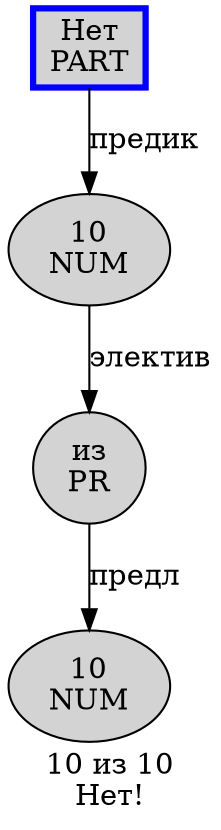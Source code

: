 digraph SENTENCE_798 {
	graph [label="10 из 10
Нет!"]
	node [style=filled]
		0 [label="10
NUM" color="" fillcolor=lightgray penwidth=1 shape=ellipse]
		1 [label="из
PR" color="" fillcolor=lightgray penwidth=1 shape=ellipse]
		2 [label="10
NUM" color="" fillcolor=lightgray penwidth=1 shape=ellipse]
		3 [label="Нет
PART" color=blue fillcolor=lightgray penwidth=3 shape=box]
			3 -> 0 [label="предик"]
			1 -> 2 [label="предл"]
			0 -> 1 [label="электив"]
}